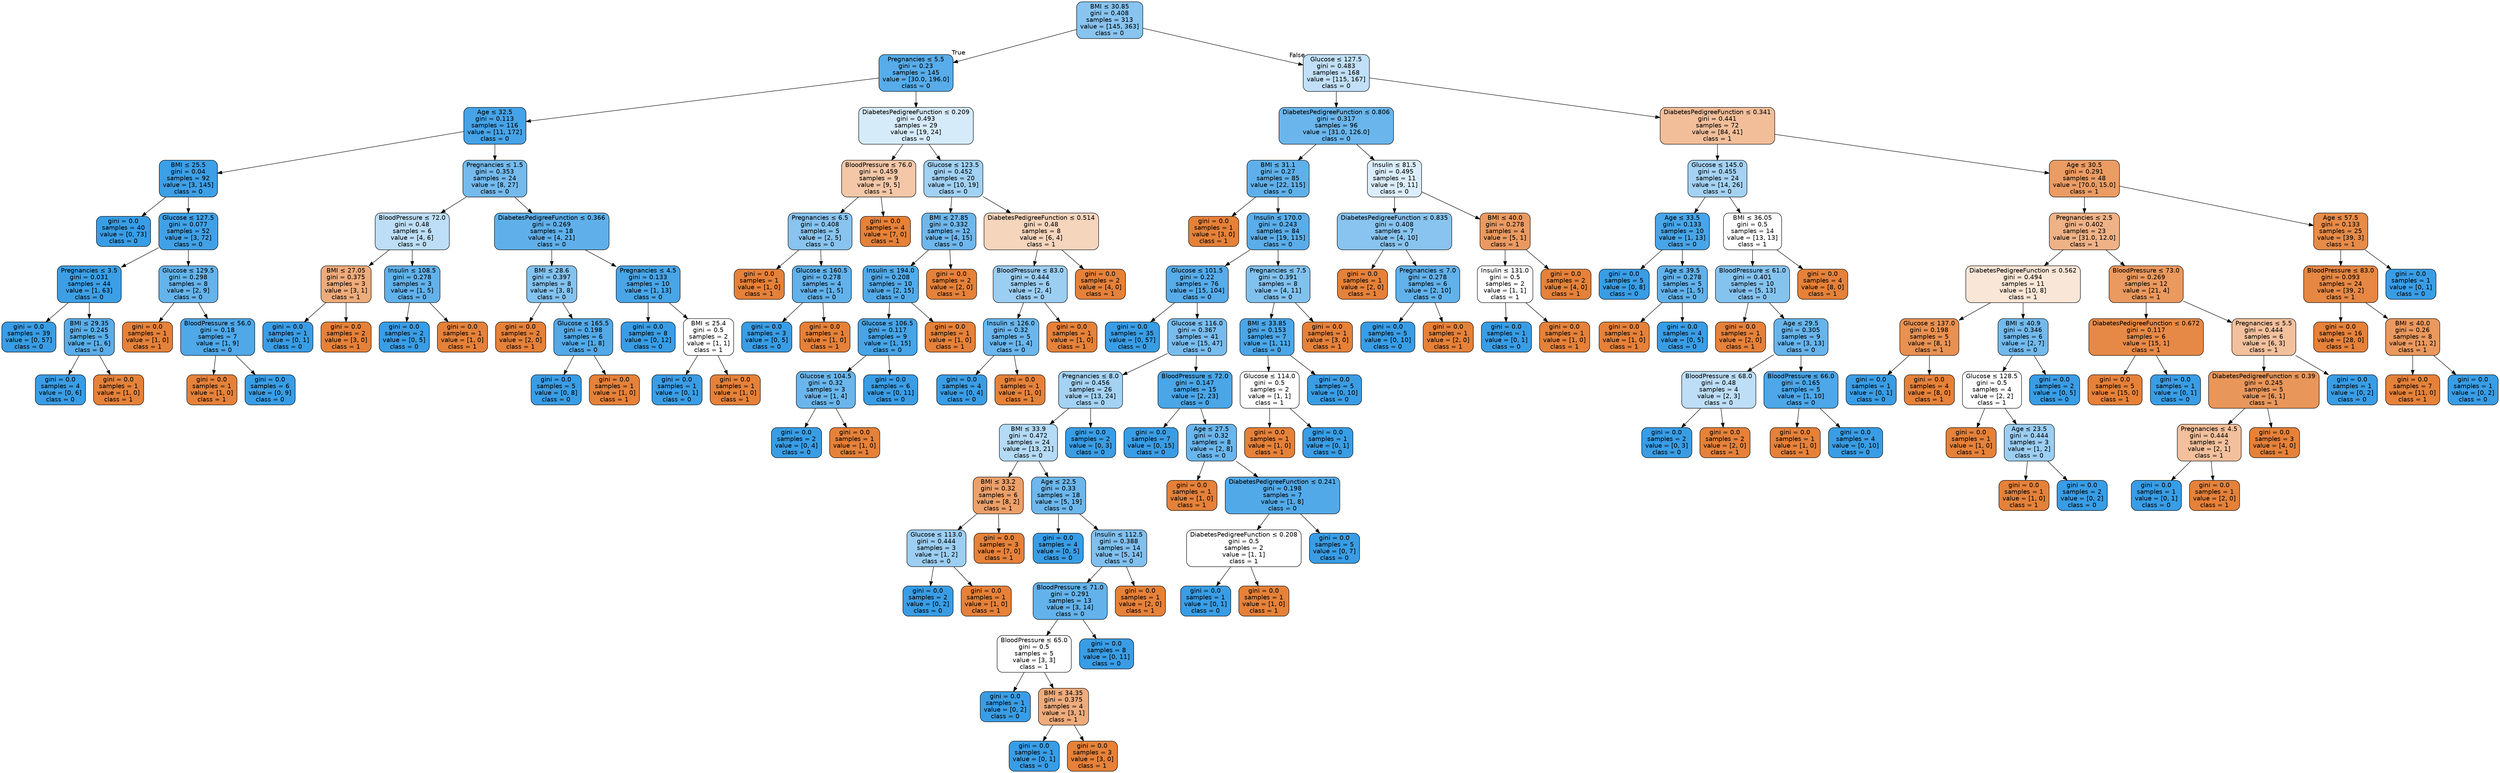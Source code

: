 digraph Tree {
node [shape=box, style="filled, rounded", color="black", fontname="helvetica"] ;
edge [fontname="helvetica"] ;
0 [label=<BMI &le; 30.85<br/>gini = 0.408<br/>samples = 313<br/>value = [145, 363]<br/>class = 0>, fillcolor="#88c4ef"] ;
1 [label=<Pregnancies &le; 5.5<br/>gini = 0.23<br/>samples = 145<br/>value = [30.0, 196.0]<br/>class = 0>, fillcolor="#57ace9"] ;
0 -> 1 [labeldistance=2.5, labelangle=45, headlabel="True"] ;
2 [label=<Age &le; 32.5<br/>gini = 0.113<br/>samples = 116<br/>value = [11, 172]<br/>class = 0>, fillcolor="#46a3e7"] ;
1 -> 2 ;
3 [label=<BMI &le; 25.5<br/>gini = 0.04<br/>samples = 92<br/>value = [3, 145]<br/>class = 0>, fillcolor="#3d9fe6"] ;
2 -> 3 ;
4 [label=<gini = 0.0<br/>samples = 40<br/>value = [0, 73]<br/>class = 0>, fillcolor="#399de5"] ;
3 -> 4 ;
5 [label=<Glucose &le; 127.5<br/>gini = 0.077<br/>samples = 52<br/>value = [3, 72]<br/>class = 0>, fillcolor="#41a1e6"] ;
3 -> 5 ;
6 [label=<Pregnancies &le; 3.5<br/>gini = 0.031<br/>samples = 44<br/>value = [1, 63]<br/>class = 0>, fillcolor="#3c9fe5"] ;
5 -> 6 ;
7 [label=<gini = 0.0<br/>samples = 39<br/>value = [0, 57]<br/>class = 0>, fillcolor="#399de5"] ;
6 -> 7 ;
8 [label=<BMI &le; 29.35<br/>gini = 0.245<br/>samples = 5<br/>value = [1, 6]<br/>class = 0>, fillcolor="#5aade9"] ;
6 -> 8 ;
9 [label=<gini = 0.0<br/>samples = 4<br/>value = [0, 6]<br/>class = 0>, fillcolor="#399de5"] ;
8 -> 9 ;
10 [label=<gini = 0.0<br/>samples = 1<br/>value = [1, 0]<br/>class = 1>, fillcolor="#e58139"] ;
8 -> 10 ;
11 [label=<Glucose &le; 129.5<br/>gini = 0.298<br/>samples = 8<br/>value = [2, 9]<br/>class = 0>, fillcolor="#65b3eb"] ;
5 -> 11 ;
12 [label=<gini = 0.0<br/>samples = 1<br/>value = [1, 0]<br/>class = 1>, fillcolor="#e58139"] ;
11 -> 12 ;
13 [label=<BloodPressure &le; 56.0<br/>gini = 0.18<br/>samples = 7<br/>value = [1, 9]<br/>class = 0>, fillcolor="#4fa8e8"] ;
11 -> 13 ;
14 [label=<gini = 0.0<br/>samples = 1<br/>value = [1, 0]<br/>class = 1>, fillcolor="#e58139"] ;
13 -> 14 ;
15 [label=<gini = 0.0<br/>samples = 6<br/>value = [0, 9]<br/>class = 0>, fillcolor="#399de5"] ;
13 -> 15 ;
16 [label=<Pregnancies &le; 1.5<br/>gini = 0.353<br/>samples = 24<br/>value = [8, 27]<br/>class = 0>, fillcolor="#74baed"] ;
2 -> 16 ;
17 [label=<BloodPressure &le; 72.0<br/>gini = 0.48<br/>samples = 6<br/>value = [4, 6]<br/>class = 0>, fillcolor="#bddef6"] ;
16 -> 17 ;
18 [label=<BMI &le; 27.05<br/>gini = 0.375<br/>samples = 3<br/>value = [3, 1]<br/>class = 1>, fillcolor="#eeab7b"] ;
17 -> 18 ;
19 [label=<gini = 0.0<br/>samples = 1<br/>value = [0, 1]<br/>class = 0>, fillcolor="#399de5"] ;
18 -> 19 ;
20 [label=<gini = 0.0<br/>samples = 2<br/>value = [3, 0]<br/>class = 1>, fillcolor="#e58139"] ;
18 -> 20 ;
21 [label=<Insulin &le; 108.5<br/>gini = 0.278<br/>samples = 3<br/>value = [1, 5]<br/>class = 0>, fillcolor="#61b1ea"] ;
17 -> 21 ;
22 [label=<gini = 0.0<br/>samples = 2<br/>value = [0, 5]<br/>class = 0>, fillcolor="#399de5"] ;
21 -> 22 ;
23 [label=<gini = 0.0<br/>samples = 1<br/>value = [1, 0]<br/>class = 1>, fillcolor="#e58139"] ;
21 -> 23 ;
24 [label=<DiabetesPedigreeFunction &le; 0.366<br/>gini = 0.269<br/>samples = 18<br/>value = [4, 21]<br/>class = 0>, fillcolor="#5fb0ea"] ;
16 -> 24 ;
25 [label=<BMI &le; 28.6<br/>gini = 0.397<br/>samples = 8<br/>value = [3, 8]<br/>class = 0>, fillcolor="#83c2ef"] ;
24 -> 25 ;
26 [label=<gini = 0.0<br/>samples = 2<br/>value = [2, 0]<br/>class = 1>, fillcolor="#e58139"] ;
25 -> 26 ;
27 [label=<Glucose &le; 165.5<br/>gini = 0.198<br/>samples = 6<br/>value = [1, 8]<br/>class = 0>, fillcolor="#52a9e8"] ;
25 -> 27 ;
28 [label=<gini = 0.0<br/>samples = 5<br/>value = [0, 8]<br/>class = 0>, fillcolor="#399de5"] ;
27 -> 28 ;
29 [label=<gini = 0.0<br/>samples = 1<br/>value = [1, 0]<br/>class = 1>, fillcolor="#e58139"] ;
27 -> 29 ;
30 [label=<Pregnancies &le; 4.5<br/>gini = 0.133<br/>samples = 10<br/>value = [1, 13]<br/>class = 0>, fillcolor="#48a5e7"] ;
24 -> 30 ;
31 [label=<gini = 0.0<br/>samples = 8<br/>value = [0, 12]<br/>class = 0>, fillcolor="#399de5"] ;
30 -> 31 ;
32 [label=<BMI &le; 25.4<br/>gini = 0.5<br/>samples = 2<br/>value = [1, 1]<br/>class = 1>, fillcolor="#ffffff"] ;
30 -> 32 ;
33 [label=<gini = 0.0<br/>samples = 1<br/>value = [0, 1]<br/>class = 0>, fillcolor="#399de5"] ;
32 -> 33 ;
34 [label=<gini = 0.0<br/>samples = 1<br/>value = [1, 0]<br/>class = 1>, fillcolor="#e58139"] ;
32 -> 34 ;
35 [label=<DiabetesPedigreeFunction &le; 0.209<br/>gini = 0.493<br/>samples = 29<br/>value = [19, 24]<br/>class = 0>, fillcolor="#d6ebfa"] ;
1 -> 35 ;
36 [label=<BloodPressure &le; 76.0<br/>gini = 0.459<br/>samples = 9<br/>value = [9, 5]<br/>class = 1>, fillcolor="#f3c7a7"] ;
35 -> 36 ;
37 [label=<Pregnancies &le; 6.5<br/>gini = 0.408<br/>samples = 5<br/>value = [2, 5]<br/>class = 0>, fillcolor="#88c4ef"] ;
36 -> 37 ;
38 [label=<gini = 0.0<br/>samples = 1<br/>value = [1, 0]<br/>class = 1>, fillcolor="#e58139"] ;
37 -> 38 ;
39 [label=<Glucose &le; 160.5<br/>gini = 0.278<br/>samples = 4<br/>value = [1, 5]<br/>class = 0>, fillcolor="#61b1ea"] ;
37 -> 39 ;
40 [label=<gini = 0.0<br/>samples = 3<br/>value = [0, 5]<br/>class = 0>, fillcolor="#399de5"] ;
39 -> 40 ;
41 [label=<gini = 0.0<br/>samples = 1<br/>value = [1, 0]<br/>class = 1>, fillcolor="#e58139"] ;
39 -> 41 ;
42 [label=<gini = 0.0<br/>samples = 4<br/>value = [7, 0]<br/>class = 1>, fillcolor="#e58139"] ;
36 -> 42 ;
43 [label=<Glucose &le; 123.5<br/>gini = 0.452<br/>samples = 20<br/>value = [10, 19]<br/>class = 0>, fillcolor="#a1d1f3"] ;
35 -> 43 ;
44 [label=<BMI &le; 27.85<br/>gini = 0.332<br/>samples = 12<br/>value = [4, 15]<br/>class = 0>, fillcolor="#6eb7ec"] ;
43 -> 44 ;
45 [label=<Insulin &le; 194.0<br/>gini = 0.208<br/>samples = 10<br/>value = [2, 15]<br/>class = 0>, fillcolor="#53aae8"] ;
44 -> 45 ;
46 [label=<Glucose &le; 106.5<br/>gini = 0.117<br/>samples = 9<br/>value = [1, 15]<br/>class = 0>, fillcolor="#46a4e7"] ;
45 -> 46 ;
47 [label=<Glucose &le; 104.5<br/>gini = 0.32<br/>samples = 3<br/>value = [1, 4]<br/>class = 0>, fillcolor="#6ab6ec"] ;
46 -> 47 ;
48 [label=<gini = 0.0<br/>samples = 2<br/>value = [0, 4]<br/>class = 0>, fillcolor="#399de5"] ;
47 -> 48 ;
49 [label=<gini = 0.0<br/>samples = 1<br/>value = [1, 0]<br/>class = 1>, fillcolor="#e58139"] ;
47 -> 49 ;
50 [label=<gini = 0.0<br/>samples = 6<br/>value = [0, 11]<br/>class = 0>, fillcolor="#399de5"] ;
46 -> 50 ;
51 [label=<gini = 0.0<br/>samples = 1<br/>value = [1, 0]<br/>class = 1>, fillcolor="#e58139"] ;
45 -> 51 ;
52 [label=<gini = 0.0<br/>samples = 2<br/>value = [2, 0]<br/>class = 1>, fillcolor="#e58139"] ;
44 -> 52 ;
53 [label=<DiabetesPedigreeFunction &le; 0.514<br/>gini = 0.48<br/>samples = 8<br/>value = [6, 4]<br/>class = 1>, fillcolor="#f6d5bd"] ;
43 -> 53 ;
54 [label=<BloodPressure &le; 83.0<br/>gini = 0.444<br/>samples = 6<br/>value = [2, 4]<br/>class = 0>, fillcolor="#9ccef2"] ;
53 -> 54 ;
55 [label=<Insulin &le; 126.0<br/>gini = 0.32<br/>samples = 5<br/>value = [1, 4]<br/>class = 0>, fillcolor="#6ab6ec"] ;
54 -> 55 ;
56 [label=<gini = 0.0<br/>samples = 4<br/>value = [0, 4]<br/>class = 0>, fillcolor="#399de5"] ;
55 -> 56 ;
57 [label=<gini = 0.0<br/>samples = 1<br/>value = [1, 0]<br/>class = 1>, fillcolor="#e58139"] ;
55 -> 57 ;
58 [label=<gini = 0.0<br/>samples = 1<br/>value = [1, 0]<br/>class = 1>, fillcolor="#e58139"] ;
54 -> 58 ;
59 [label=<gini = 0.0<br/>samples = 2<br/>value = [4, 0]<br/>class = 1>, fillcolor="#e58139"] ;
53 -> 59 ;
60 [label=<Glucose &le; 127.5<br/>gini = 0.483<br/>samples = 168<br/>value = [115, 167]<br/>class = 0>, fillcolor="#c1e0f7"] ;
0 -> 60 [labeldistance=2.5, labelangle=-45, headlabel="False"] ;
61 [label=<DiabetesPedigreeFunction &le; 0.806<br/>gini = 0.317<br/>samples = 96<br/>value = [31.0, 126.0]<br/>class = 0>, fillcolor="#6ab5eb"] ;
60 -> 61 ;
62 [label=<BMI &le; 31.1<br/>gini = 0.27<br/>samples = 85<br/>value = [22, 115]<br/>class = 0>, fillcolor="#5fb0ea"] ;
61 -> 62 ;
63 [label=<gini = 0.0<br/>samples = 1<br/>value = [3, 0]<br/>class = 1>, fillcolor="#e58139"] ;
62 -> 63 ;
64 [label=<Insulin &le; 170.0<br/>gini = 0.243<br/>samples = 84<br/>value = [19, 115]<br/>class = 0>, fillcolor="#5aade9"] ;
62 -> 64 ;
65 [label=<Glucose &le; 101.5<br/>gini = 0.22<br/>samples = 76<br/>value = [15, 104]<br/>class = 0>, fillcolor="#56abe9"] ;
64 -> 65 ;
66 [label=<gini = 0.0<br/>samples = 35<br/>value = [0, 57]<br/>class = 0>, fillcolor="#399de5"] ;
65 -> 66 ;
67 [label=<Glucose &le; 116.0<br/>gini = 0.367<br/>samples = 41<br/>value = [15, 47]<br/>class = 0>, fillcolor="#78bced"] ;
65 -> 67 ;
68 [label=<Pregnancies &le; 8.0<br/>gini = 0.456<br/>samples = 26<br/>value = [13, 24]<br/>class = 0>, fillcolor="#a4d2f3"] ;
67 -> 68 ;
69 [label=<BMI &le; 33.9<br/>gini = 0.472<br/>samples = 24<br/>value = [13, 21]<br/>class = 0>, fillcolor="#b4daf5"] ;
68 -> 69 ;
70 [label=<BMI &le; 33.2<br/>gini = 0.32<br/>samples = 6<br/>value = [8, 2]<br/>class = 1>, fillcolor="#eca06a"] ;
69 -> 70 ;
71 [label=<Glucose &le; 113.0<br/>gini = 0.444<br/>samples = 3<br/>value = [1, 2]<br/>class = 0>, fillcolor="#9ccef2"] ;
70 -> 71 ;
72 [label=<gini = 0.0<br/>samples = 2<br/>value = [0, 2]<br/>class = 0>, fillcolor="#399de5"] ;
71 -> 72 ;
73 [label=<gini = 0.0<br/>samples = 1<br/>value = [1, 0]<br/>class = 1>, fillcolor="#e58139"] ;
71 -> 73 ;
74 [label=<gini = 0.0<br/>samples = 3<br/>value = [7, 0]<br/>class = 1>, fillcolor="#e58139"] ;
70 -> 74 ;
75 [label=<Age &le; 22.5<br/>gini = 0.33<br/>samples = 18<br/>value = [5, 19]<br/>class = 0>, fillcolor="#6db7ec"] ;
69 -> 75 ;
76 [label=<gini = 0.0<br/>samples = 4<br/>value = [0, 5]<br/>class = 0>, fillcolor="#399de5"] ;
75 -> 76 ;
77 [label=<Insulin &le; 112.5<br/>gini = 0.388<br/>samples = 14<br/>value = [5, 14]<br/>class = 0>, fillcolor="#80c0ee"] ;
75 -> 77 ;
78 [label=<BloodPressure &le; 71.0<br/>gini = 0.291<br/>samples = 13<br/>value = [3, 14]<br/>class = 0>, fillcolor="#63b2eb"] ;
77 -> 78 ;
79 [label=<BloodPressure &le; 65.0<br/>gini = 0.5<br/>samples = 5<br/>value = [3, 3]<br/>class = 1>, fillcolor="#ffffff"] ;
78 -> 79 ;
80 [label=<gini = 0.0<br/>samples = 1<br/>value = [0, 2]<br/>class = 0>, fillcolor="#399de5"] ;
79 -> 80 ;
81 [label=<BMI &le; 34.35<br/>gini = 0.375<br/>samples = 4<br/>value = [3, 1]<br/>class = 1>, fillcolor="#eeab7b"] ;
79 -> 81 ;
82 [label=<gini = 0.0<br/>samples = 1<br/>value = [0, 1]<br/>class = 0>, fillcolor="#399de5"] ;
81 -> 82 ;
83 [label=<gini = 0.0<br/>samples = 3<br/>value = [3, 0]<br/>class = 1>, fillcolor="#e58139"] ;
81 -> 83 ;
84 [label=<gini = 0.0<br/>samples = 8<br/>value = [0, 11]<br/>class = 0>, fillcolor="#399de5"] ;
78 -> 84 ;
85 [label=<gini = 0.0<br/>samples = 1<br/>value = [2, 0]<br/>class = 1>, fillcolor="#e58139"] ;
77 -> 85 ;
86 [label=<gini = 0.0<br/>samples = 2<br/>value = [0, 3]<br/>class = 0>, fillcolor="#399de5"] ;
68 -> 86 ;
87 [label=<BloodPressure &le; 72.0<br/>gini = 0.147<br/>samples = 15<br/>value = [2, 23]<br/>class = 0>, fillcolor="#4aa6e7"] ;
67 -> 87 ;
88 [label=<gini = 0.0<br/>samples = 7<br/>value = [0, 15]<br/>class = 0>, fillcolor="#399de5"] ;
87 -> 88 ;
89 [label=<Age &le; 27.5<br/>gini = 0.32<br/>samples = 8<br/>value = [2, 8]<br/>class = 0>, fillcolor="#6ab6ec"] ;
87 -> 89 ;
90 [label=<gini = 0.0<br/>samples = 1<br/>value = [1, 0]<br/>class = 1>, fillcolor="#e58139"] ;
89 -> 90 ;
91 [label=<DiabetesPedigreeFunction &le; 0.241<br/>gini = 0.198<br/>samples = 7<br/>value = [1, 8]<br/>class = 0>, fillcolor="#52a9e8"] ;
89 -> 91 ;
92 [label=<DiabetesPedigreeFunction &le; 0.208<br/>gini = 0.5<br/>samples = 2<br/>value = [1, 1]<br/>class = 1>, fillcolor="#ffffff"] ;
91 -> 92 ;
93 [label=<gini = 0.0<br/>samples = 1<br/>value = [0, 1]<br/>class = 0>, fillcolor="#399de5"] ;
92 -> 93 ;
94 [label=<gini = 0.0<br/>samples = 1<br/>value = [1, 0]<br/>class = 1>, fillcolor="#e58139"] ;
92 -> 94 ;
95 [label=<gini = 0.0<br/>samples = 5<br/>value = [0, 7]<br/>class = 0>, fillcolor="#399de5"] ;
91 -> 95 ;
96 [label=<Pregnancies &le; 7.5<br/>gini = 0.391<br/>samples = 8<br/>value = [4, 11]<br/>class = 0>, fillcolor="#81c1ee"] ;
64 -> 96 ;
97 [label=<BMI &le; 33.85<br/>gini = 0.153<br/>samples = 7<br/>value = [1, 11]<br/>class = 0>, fillcolor="#4ba6e7"] ;
96 -> 97 ;
98 [label=<Glucose &le; 114.0<br/>gini = 0.5<br/>samples = 2<br/>value = [1, 1]<br/>class = 1>, fillcolor="#ffffff"] ;
97 -> 98 ;
99 [label=<gini = 0.0<br/>samples = 1<br/>value = [1, 0]<br/>class = 1>, fillcolor="#e58139"] ;
98 -> 99 ;
100 [label=<gini = 0.0<br/>samples = 1<br/>value = [0, 1]<br/>class = 0>, fillcolor="#399de5"] ;
98 -> 100 ;
101 [label=<gini = 0.0<br/>samples = 5<br/>value = [0, 10]<br/>class = 0>, fillcolor="#399de5"] ;
97 -> 101 ;
102 [label=<gini = 0.0<br/>samples = 1<br/>value = [3, 0]<br/>class = 1>, fillcolor="#e58139"] ;
96 -> 102 ;
103 [label=<Insulin &le; 81.5<br/>gini = 0.495<br/>samples = 11<br/>value = [9, 11]<br/>class = 0>, fillcolor="#dbedfa"] ;
61 -> 103 ;
104 [label=<DiabetesPedigreeFunction &le; 0.835<br/>gini = 0.408<br/>samples = 7<br/>value = [4, 10]<br/>class = 0>, fillcolor="#88c4ef"] ;
103 -> 104 ;
105 [label=<gini = 0.0<br/>samples = 1<br/>value = [2, 0]<br/>class = 1>, fillcolor="#e58139"] ;
104 -> 105 ;
106 [label=<Pregnancies &le; 7.0<br/>gini = 0.278<br/>samples = 6<br/>value = [2, 10]<br/>class = 0>, fillcolor="#61b1ea"] ;
104 -> 106 ;
107 [label=<gini = 0.0<br/>samples = 5<br/>value = [0, 10]<br/>class = 0>, fillcolor="#399de5"] ;
106 -> 107 ;
108 [label=<gini = 0.0<br/>samples = 1<br/>value = [2, 0]<br/>class = 1>, fillcolor="#e58139"] ;
106 -> 108 ;
109 [label=<BMI &le; 40.0<br/>gini = 0.278<br/>samples = 4<br/>value = [5, 1]<br/>class = 1>, fillcolor="#ea9a61"] ;
103 -> 109 ;
110 [label=<Insulin &le; 131.0<br/>gini = 0.5<br/>samples = 2<br/>value = [1, 1]<br/>class = 1>, fillcolor="#ffffff"] ;
109 -> 110 ;
111 [label=<gini = 0.0<br/>samples = 1<br/>value = [0, 1]<br/>class = 0>, fillcolor="#399de5"] ;
110 -> 111 ;
112 [label=<gini = 0.0<br/>samples = 1<br/>value = [1, 0]<br/>class = 1>, fillcolor="#e58139"] ;
110 -> 112 ;
113 [label=<gini = 0.0<br/>samples = 2<br/>value = [4, 0]<br/>class = 1>, fillcolor="#e58139"] ;
109 -> 113 ;
114 [label=<DiabetesPedigreeFunction &le; 0.341<br/>gini = 0.441<br/>samples = 72<br/>value = [84, 41]<br/>class = 1>, fillcolor="#f2be9a"] ;
60 -> 114 ;
115 [label=<Glucose &le; 145.0<br/>gini = 0.455<br/>samples = 24<br/>value = [14, 26]<br/>class = 0>, fillcolor="#a4d2f3"] ;
114 -> 115 ;
116 [label=<Age &le; 33.5<br/>gini = 0.133<br/>samples = 10<br/>value = [1, 13]<br/>class = 0>, fillcolor="#48a5e7"] ;
115 -> 116 ;
117 [label=<gini = 0.0<br/>samples = 5<br/>value = [0, 8]<br/>class = 0>, fillcolor="#399de5"] ;
116 -> 117 ;
118 [label=<Age &le; 39.5<br/>gini = 0.278<br/>samples = 5<br/>value = [1, 5]<br/>class = 0>, fillcolor="#61b1ea"] ;
116 -> 118 ;
119 [label=<gini = 0.0<br/>samples = 1<br/>value = [1, 0]<br/>class = 1>, fillcolor="#e58139"] ;
118 -> 119 ;
120 [label=<gini = 0.0<br/>samples = 4<br/>value = [0, 5]<br/>class = 0>, fillcolor="#399de5"] ;
118 -> 120 ;
121 [label=<BMI &le; 36.05<br/>gini = 0.5<br/>samples = 14<br/>value = [13, 13]<br/>class = 1>, fillcolor="#ffffff"] ;
115 -> 121 ;
122 [label=<BloodPressure &le; 61.0<br/>gini = 0.401<br/>samples = 10<br/>value = [5, 13]<br/>class = 0>, fillcolor="#85c3ef"] ;
121 -> 122 ;
123 [label=<gini = 0.0<br/>samples = 1<br/>value = [2, 0]<br/>class = 1>, fillcolor="#e58139"] ;
122 -> 123 ;
124 [label=<Age &le; 29.5<br/>gini = 0.305<br/>samples = 9<br/>value = [3, 13]<br/>class = 0>, fillcolor="#67b4eb"] ;
122 -> 124 ;
125 [label=<BloodPressure &le; 68.0<br/>gini = 0.48<br/>samples = 4<br/>value = [2, 3]<br/>class = 0>, fillcolor="#bddef6"] ;
124 -> 125 ;
126 [label=<gini = 0.0<br/>samples = 2<br/>value = [0, 3]<br/>class = 0>, fillcolor="#399de5"] ;
125 -> 126 ;
127 [label=<gini = 0.0<br/>samples = 2<br/>value = [2, 0]<br/>class = 1>, fillcolor="#e58139"] ;
125 -> 127 ;
128 [label=<BloodPressure &le; 66.0<br/>gini = 0.165<br/>samples = 5<br/>value = [1, 10]<br/>class = 0>, fillcolor="#4da7e8"] ;
124 -> 128 ;
129 [label=<gini = 0.0<br/>samples = 1<br/>value = [1, 0]<br/>class = 1>, fillcolor="#e58139"] ;
128 -> 129 ;
130 [label=<gini = 0.0<br/>samples = 4<br/>value = [0, 10]<br/>class = 0>, fillcolor="#399de5"] ;
128 -> 130 ;
131 [label=<gini = 0.0<br/>samples = 4<br/>value = [8, 0]<br/>class = 1>, fillcolor="#e58139"] ;
121 -> 131 ;
132 [label=<Age &le; 30.5<br/>gini = 0.291<br/>samples = 48<br/>value = [70.0, 15.0]<br/>class = 1>, fillcolor="#eb9c63"] ;
114 -> 132 ;
133 [label=<Pregnancies &le; 2.5<br/>gini = 0.402<br/>samples = 23<br/>value = [31.0, 12.0]<br/>class = 1>, fillcolor="#efb286"] ;
132 -> 133 ;
134 [label=<DiabetesPedigreeFunction &le; 0.562<br/>gini = 0.494<br/>samples = 11<br/>value = [10, 8]<br/>class = 1>, fillcolor="#fae6d7"] ;
133 -> 134 ;
135 [label=<Glucose &le; 137.0<br/>gini = 0.198<br/>samples = 5<br/>value = [8, 1]<br/>class = 1>, fillcolor="#e89152"] ;
134 -> 135 ;
136 [label=<gini = 0.0<br/>samples = 1<br/>value = [0, 1]<br/>class = 0>, fillcolor="#399de5"] ;
135 -> 136 ;
137 [label=<gini = 0.0<br/>samples = 4<br/>value = [8, 0]<br/>class = 1>, fillcolor="#e58139"] ;
135 -> 137 ;
138 [label=<BMI &le; 40.9<br/>gini = 0.346<br/>samples = 6<br/>value = [2, 7]<br/>class = 0>, fillcolor="#72b9ec"] ;
134 -> 138 ;
139 [label=<Glucose &le; 128.5<br/>gini = 0.5<br/>samples = 4<br/>value = [2, 2]<br/>class = 1>, fillcolor="#ffffff"] ;
138 -> 139 ;
140 [label=<gini = 0.0<br/>samples = 1<br/>value = [1, 0]<br/>class = 1>, fillcolor="#e58139"] ;
139 -> 140 ;
141 [label=<Age &le; 23.5<br/>gini = 0.444<br/>samples = 3<br/>value = [1, 2]<br/>class = 0>, fillcolor="#9ccef2"] ;
139 -> 141 ;
142 [label=<gini = 0.0<br/>samples = 1<br/>value = [1, 0]<br/>class = 1>, fillcolor="#e58139"] ;
141 -> 142 ;
143 [label=<gini = 0.0<br/>samples = 2<br/>value = [0, 2]<br/>class = 0>, fillcolor="#399de5"] ;
141 -> 143 ;
144 [label=<gini = 0.0<br/>samples = 2<br/>value = [0, 5]<br/>class = 0>, fillcolor="#399de5"] ;
138 -> 144 ;
145 [label=<BloodPressure &le; 73.0<br/>gini = 0.269<br/>samples = 12<br/>value = [21, 4]<br/>class = 1>, fillcolor="#ea995f"] ;
133 -> 145 ;
146 [label=<DiabetesPedigreeFunction &le; 0.672<br/>gini = 0.117<br/>samples = 6<br/>value = [15, 1]<br/>class = 1>, fillcolor="#e78946"] ;
145 -> 146 ;
147 [label=<gini = 0.0<br/>samples = 5<br/>value = [15, 0]<br/>class = 1>, fillcolor="#e58139"] ;
146 -> 147 ;
148 [label=<gini = 0.0<br/>samples = 1<br/>value = [0, 1]<br/>class = 0>, fillcolor="#399de5"] ;
146 -> 148 ;
149 [label=<Pregnancies &le; 5.5<br/>gini = 0.444<br/>samples = 6<br/>value = [6, 3]<br/>class = 1>, fillcolor="#f2c09c"] ;
145 -> 149 ;
150 [label=<DiabetesPedigreeFunction &le; 0.39<br/>gini = 0.245<br/>samples = 5<br/>value = [6, 1]<br/>class = 1>, fillcolor="#e9965a"] ;
149 -> 150 ;
151 [label=<Pregnancies &le; 4.5<br/>gini = 0.444<br/>samples = 2<br/>value = [2, 1]<br/>class = 1>, fillcolor="#f2c09c"] ;
150 -> 151 ;
152 [label=<gini = 0.0<br/>samples = 1<br/>value = [0, 1]<br/>class = 0>, fillcolor="#399de5"] ;
151 -> 152 ;
153 [label=<gini = 0.0<br/>samples = 1<br/>value = [2, 0]<br/>class = 1>, fillcolor="#e58139"] ;
151 -> 153 ;
154 [label=<gini = 0.0<br/>samples = 3<br/>value = [4, 0]<br/>class = 1>, fillcolor="#e58139"] ;
150 -> 154 ;
155 [label=<gini = 0.0<br/>samples = 1<br/>value = [0, 2]<br/>class = 0>, fillcolor="#399de5"] ;
149 -> 155 ;
156 [label=<Age &le; 57.5<br/>gini = 0.133<br/>samples = 25<br/>value = [39, 3]<br/>class = 1>, fillcolor="#e78b48"] ;
132 -> 156 ;
157 [label=<BloodPressure &le; 83.0<br/>gini = 0.093<br/>samples = 24<br/>value = [39, 2]<br/>class = 1>, fillcolor="#e68743"] ;
156 -> 157 ;
158 [label=<gini = 0.0<br/>samples = 16<br/>value = [28, 0]<br/>class = 1>, fillcolor="#e58139"] ;
157 -> 158 ;
159 [label=<BMI &le; 40.0<br/>gini = 0.26<br/>samples = 8<br/>value = [11, 2]<br/>class = 1>, fillcolor="#ea985d"] ;
157 -> 159 ;
160 [label=<gini = 0.0<br/>samples = 7<br/>value = [11, 0]<br/>class = 1>, fillcolor="#e58139"] ;
159 -> 160 ;
161 [label=<gini = 0.0<br/>samples = 1<br/>value = [0, 2]<br/>class = 0>, fillcolor="#399de5"] ;
159 -> 161 ;
162 [label=<gini = 0.0<br/>samples = 1<br/>value = [0, 1]<br/>class = 0>, fillcolor="#399de5"] ;
156 -> 162 ;
}